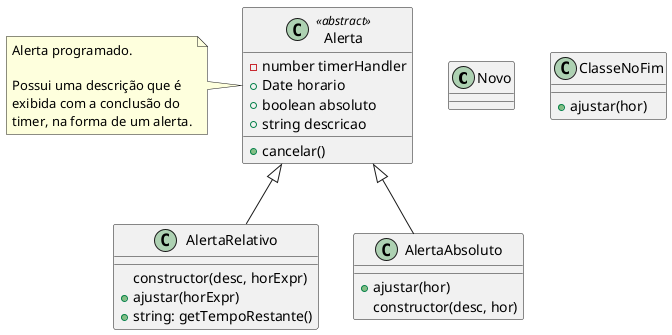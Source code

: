 @startuml "Classes"

top to bottom direction

class Novo{
  'não faz nada
}

class Alerta <<abstract>> {
  - number timerHandler
  + Date horario
  + boolean absoluto
  + string descricao
  + cancelar()
}
note left of Alerta : Alerta programado.\n\nPossui uma descrição que é\nexibida com a conclusão do\ntimer, na forma de um alerta.

class AlertaRelativo {
  constructor(desc, horExpr)
  + ajustar(horExpr)
  + string: getTempoRestante()
}

class AlertaAbsoluto {
  + ajustar(hor)
  constructor(desc, hor)
}

class ClasseNoFim{
  + ajustar(hor)
}


Alerta <|-- AlertaRelativo
Alerta <|-- AlertaAbsoluto

@enduml
